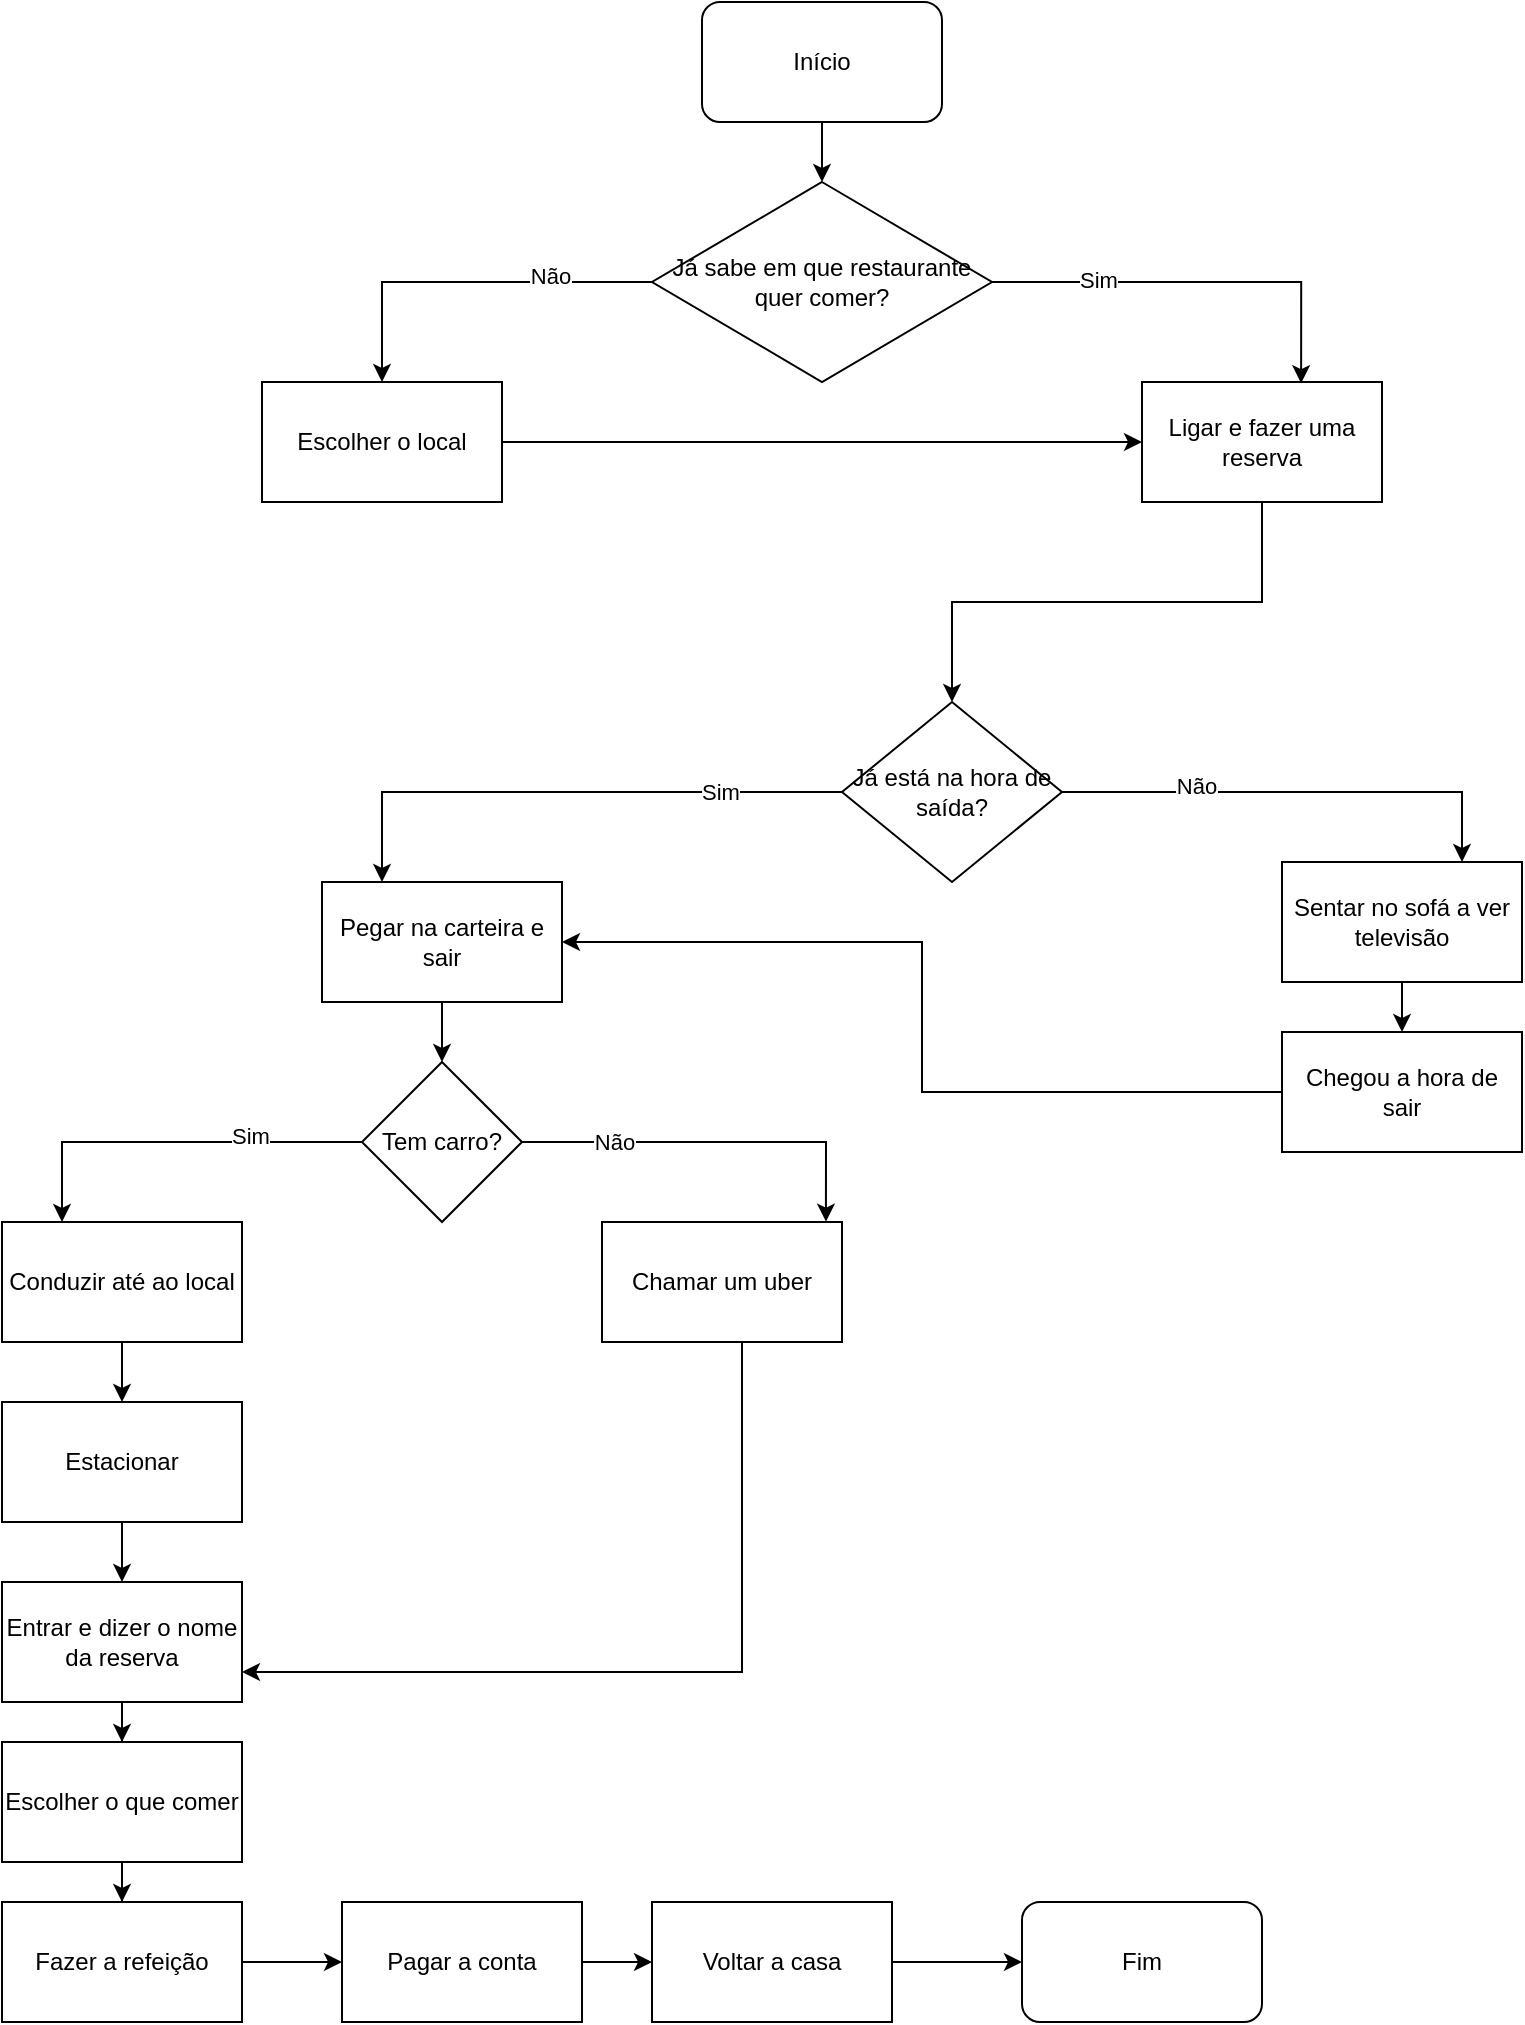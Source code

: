 <mxfile version="24.0.7" type="device">
  <diagram name="Página-1" id="133wJ9Jbnx5yE9YCqGvj">
    <mxGraphModel dx="1050" dy="577" grid="1" gridSize="10" guides="1" tooltips="1" connect="1" arrows="1" fold="1" page="1" pageScale="1" pageWidth="827" pageHeight="1169" math="0" shadow="0">
      <root>
        <mxCell id="0" />
        <mxCell id="1" parent="0" />
        <mxCell id="tJa88EizCj217IpPwyDx-3" value="" style="edgeStyle=orthogonalEdgeStyle;rounded=0;orthogonalLoop=1;jettySize=auto;html=1;" edge="1" parent="1" source="tJa88EizCj217IpPwyDx-1" target="tJa88EizCj217IpPwyDx-2">
          <mxGeometry relative="1" as="geometry" />
        </mxCell>
        <mxCell id="tJa88EizCj217IpPwyDx-1" value="Início" style="rounded=1;whiteSpace=wrap;html=1;" vertex="1" parent="1">
          <mxGeometry x="380" y="10" width="120" height="60" as="geometry" />
        </mxCell>
        <mxCell id="tJa88EizCj217IpPwyDx-6" style="edgeStyle=orthogonalEdgeStyle;rounded=0;orthogonalLoop=1;jettySize=auto;html=1;entryX=0.5;entryY=0;entryDx=0;entryDy=0;" edge="1" parent="1" source="tJa88EizCj217IpPwyDx-2" target="tJa88EizCj217IpPwyDx-5">
          <mxGeometry relative="1" as="geometry" />
        </mxCell>
        <mxCell id="tJa88EizCj217IpPwyDx-7" value="Não" style="edgeLabel;html=1;align=center;verticalAlign=middle;resizable=0;points=[];" vertex="1" connectable="0" parent="tJa88EizCj217IpPwyDx-6">
          <mxGeometry x="-0.447" y="-3" relative="1" as="geometry">
            <mxPoint as="offset" />
          </mxGeometry>
        </mxCell>
        <mxCell id="tJa88EizCj217IpPwyDx-2" value="Já sabe em que restaurante quer comer?" style="rhombus;whiteSpace=wrap;html=1;" vertex="1" parent="1">
          <mxGeometry x="355" y="100" width="170" height="100" as="geometry" />
        </mxCell>
        <mxCell id="tJa88EizCj217IpPwyDx-23" value="" style="edgeStyle=orthogonalEdgeStyle;rounded=0;orthogonalLoop=1;jettySize=auto;html=1;entryX=0.5;entryY=0;entryDx=0;entryDy=0;" edge="1" parent="1" source="tJa88EizCj217IpPwyDx-4" target="tJa88EizCj217IpPwyDx-22">
          <mxGeometry relative="1" as="geometry">
            <Array as="points">
              <mxPoint x="660" y="310" />
              <mxPoint x="505" y="310" />
            </Array>
          </mxGeometry>
        </mxCell>
        <mxCell id="tJa88EizCj217IpPwyDx-4" value="Ligar e fazer uma reserva" style="rounded=0;whiteSpace=wrap;html=1;" vertex="1" parent="1">
          <mxGeometry x="600" y="200" width="120" height="60" as="geometry" />
        </mxCell>
        <mxCell id="tJa88EizCj217IpPwyDx-11" style="edgeStyle=orthogonalEdgeStyle;rounded=0;orthogonalLoop=1;jettySize=auto;html=1;entryX=0;entryY=0.5;entryDx=0;entryDy=0;" edge="1" parent="1" source="tJa88EizCj217IpPwyDx-5" target="tJa88EizCj217IpPwyDx-4">
          <mxGeometry relative="1" as="geometry" />
        </mxCell>
        <mxCell id="tJa88EizCj217IpPwyDx-5" value="Escolher o local" style="rounded=0;whiteSpace=wrap;html=1;" vertex="1" parent="1">
          <mxGeometry x="160" y="200" width="120" height="60" as="geometry" />
        </mxCell>
        <mxCell id="tJa88EizCj217IpPwyDx-8" style="edgeStyle=orthogonalEdgeStyle;rounded=0;orthogonalLoop=1;jettySize=auto;html=1;entryX=0.663;entryY=0.01;entryDx=0;entryDy=0;entryPerimeter=0;" edge="1" parent="1" source="tJa88EizCj217IpPwyDx-2" target="tJa88EizCj217IpPwyDx-4">
          <mxGeometry relative="1" as="geometry" />
        </mxCell>
        <mxCell id="tJa88EizCj217IpPwyDx-9" value="Sim" style="edgeLabel;html=1;align=center;verticalAlign=middle;resizable=0;points=[];" vertex="1" connectable="0" parent="tJa88EizCj217IpPwyDx-8">
          <mxGeometry x="-0.485" y="1" relative="1" as="geometry">
            <mxPoint as="offset" />
          </mxGeometry>
        </mxCell>
        <mxCell id="tJa88EizCj217IpPwyDx-42" value="" style="edgeStyle=orthogonalEdgeStyle;rounded=0;orthogonalLoop=1;jettySize=auto;html=1;" edge="1" parent="1" source="tJa88EizCj217IpPwyDx-12" target="tJa88EizCj217IpPwyDx-41">
          <mxGeometry relative="1" as="geometry" />
        </mxCell>
        <mxCell id="tJa88EizCj217IpPwyDx-12" value="Fazer a refeição" style="rounded=0;whiteSpace=wrap;html=1;" vertex="1" parent="1">
          <mxGeometry x="30" y="960" width="120" height="60" as="geometry" />
        </mxCell>
        <mxCell id="tJa88EizCj217IpPwyDx-40" value="" style="edgeStyle=orthogonalEdgeStyle;rounded=0;orthogonalLoop=1;jettySize=auto;html=1;" edge="1" parent="1" source="tJa88EizCj217IpPwyDx-13" target="tJa88EizCj217IpPwyDx-12">
          <mxGeometry relative="1" as="geometry" />
        </mxCell>
        <mxCell id="tJa88EizCj217IpPwyDx-13" value="Escolher o que comer" style="rounded=0;whiteSpace=wrap;html=1;" vertex="1" parent="1">
          <mxGeometry x="30" y="880" width="120" height="60" as="geometry" />
        </mxCell>
        <mxCell id="tJa88EizCj217IpPwyDx-39" value="" style="edgeStyle=orthogonalEdgeStyle;rounded=0;orthogonalLoop=1;jettySize=auto;html=1;" edge="1" parent="1" source="tJa88EizCj217IpPwyDx-14" target="tJa88EizCj217IpPwyDx-13">
          <mxGeometry relative="1" as="geometry" />
        </mxCell>
        <mxCell id="tJa88EizCj217IpPwyDx-14" value="Entrar e dizer o nome da reserva" style="rounded=0;whiteSpace=wrap;html=1;" vertex="1" parent="1">
          <mxGeometry x="30" y="800" width="120" height="60" as="geometry" />
        </mxCell>
        <mxCell id="tJa88EizCj217IpPwyDx-37" value="" style="edgeStyle=orthogonalEdgeStyle;rounded=0;orthogonalLoop=1;jettySize=auto;html=1;" edge="1" parent="1" source="tJa88EizCj217IpPwyDx-15" target="tJa88EizCj217IpPwyDx-14">
          <mxGeometry relative="1" as="geometry" />
        </mxCell>
        <mxCell id="tJa88EizCj217IpPwyDx-15" value="Estacionar" style="rounded=0;whiteSpace=wrap;html=1;" vertex="1" parent="1">
          <mxGeometry x="30" y="710" width="120" height="60" as="geometry" />
        </mxCell>
        <mxCell id="tJa88EizCj217IpPwyDx-35" style="edgeStyle=orthogonalEdgeStyle;rounded=0;orthogonalLoop=1;jettySize=auto;html=1;entryX=1;entryY=0.5;entryDx=0;entryDy=0;" edge="1" parent="1" source="tJa88EizCj217IpPwyDx-16" target="tJa88EizCj217IpPwyDx-19">
          <mxGeometry relative="1" as="geometry" />
        </mxCell>
        <mxCell id="tJa88EizCj217IpPwyDx-16" value="Chegou a hora de sair" style="rounded=0;whiteSpace=wrap;html=1;" vertex="1" parent="1">
          <mxGeometry x="670" y="525" width="120" height="60" as="geometry" />
        </mxCell>
        <mxCell id="tJa88EizCj217IpPwyDx-38" style="edgeStyle=orthogonalEdgeStyle;rounded=0;orthogonalLoop=1;jettySize=auto;html=1;entryX=1;entryY=0.75;entryDx=0;entryDy=0;" edge="1" parent="1" source="tJa88EizCj217IpPwyDx-17" target="tJa88EizCj217IpPwyDx-14">
          <mxGeometry relative="1" as="geometry">
            <Array as="points">
              <mxPoint x="400" y="845" />
            </Array>
          </mxGeometry>
        </mxCell>
        <mxCell id="tJa88EizCj217IpPwyDx-17" value="Chamar um uber" style="rounded=0;whiteSpace=wrap;html=1;" vertex="1" parent="1">
          <mxGeometry x="330" y="620" width="120" height="60" as="geometry" />
        </mxCell>
        <mxCell id="tJa88EizCj217IpPwyDx-36" value="" style="edgeStyle=orthogonalEdgeStyle;rounded=0;orthogonalLoop=1;jettySize=auto;html=1;" edge="1" parent="1" source="tJa88EizCj217IpPwyDx-18" target="tJa88EizCj217IpPwyDx-15">
          <mxGeometry relative="1" as="geometry" />
        </mxCell>
        <mxCell id="tJa88EizCj217IpPwyDx-18" value="Conduzir até ao local" style="rounded=0;whiteSpace=wrap;html=1;" vertex="1" parent="1">
          <mxGeometry x="30" y="620" width="120" height="60" as="geometry" />
        </mxCell>
        <mxCell id="tJa88EizCj217IpPwyDx-29" value="" style="edgeStyle=orthogonalEdgeStyle;rounded=0;orthogonalLoop=1;jettySize=auto;html=1;" edge="1" parent="1" source="tJa88EizCj217IpPwyDx-19" target="tJa88EizCj217IpPwyDx-28">
          <mxGeometry relative="1" as="geometry" />
        </mxCell>
        <mxCell id="tJa88EizCj217IpPwyDx-19" value="Pegar na carteira e sair" style="rounded=0;whiteSpace=wrap;html=1;" vertex="1" parent="1">
          <mxGeometry x="190" y="450" width="120" height="60" as="geometry" />
        </mxCell>
        <mxCell id="tJa88EizCj217IpPwyDx-34" value="" style="edgeStyle=orthogonalEdgeStyle;rounded=0;orthogonalLoop=1;jettySize=auto;html=1;" edge="1" parent="1" source="tJa88EizCj217IpPwyDx-20" target="tJa88EizCj217IpPwyDx-16">
          <mxGeometry relative="1" as="geometry" />
        </mxCell>
        <mxCell id="tJa88EizCj217IpPwyDx-20" value="Sentar no sofá a ver televisão" style="rounded=0;whiteSpace=wrap;html=1;" vertex="1" parent="1">
          <mxGeometry x="670" y="440" width="120" height="60" as="geometry" />
        </mxCell>
        <mxCell id="tJa88EizCj217IpPwyDx-24" style="edgeStyle=orthogonalEdgeStyle;rounded=0;orthogonalLoop=1;jettySize=auto;html=1;entryX=0.25;entryY=0;entryDx=0;entryDy=0;" edge="1" parent="1" source="tJa88EizCj217IpPwyDx-22" target="tJa88EizCj217IpPwyDx-19">
          <mxGeometry relative="1" as="geometry" />
        </mxCell>
        <mxCell id="tJa88EizCj217IpPwyDx-25" value="Sim" style="edgeLabel;html=1;align=center;verticalAlign=middle;resizable=0;points=[];" vertex="1" connectable="0" parent="tJa88EizCj217IpPwyDx-24">
          <mxGeometry x="-0.556" relative="1" as="geometry">
            <mxPoint as="offset" />
          </mxGeometry>
        </mxCell>
        <mxCell id="tJa88EizCj217IpPwyDx-26" style="edgeStyle=orthogonalEdgeStyle;rounded=0;orthogonalLoop=1;jettySize=auto;html=1;entryX=0.75;entryY=0;entryDx=0;entryDy=0;" edge="1" parent="1" source="tJa88EizCj217IpPwyDx-22" target="tJa88EizCj217IpPwyDx-20">
          <mxGeometry relative="1" as="geometry" />
        </mxCell>
        <mxCell id="tJa88EizCj217IpPwyDx-27" value="Não" style="edgeLabel;html=1;align=center;verticalAlign=middle;resizable=0;points=[];" vertex="1" connectable="0" parent="tJa88EizCj217IpPwyDx-26">
          <mxGeometry x="-0.431" y="3" relative="1" as="geometry">
            <mxPoint as="offset" />
          </mxGeometry>
        </mxCell>
        <mxCell id="tJa88EizCj217IpPwyDx-22" value="Já está na hora de saída?" style="rhombus;whiteSpace=wrap;html=1;" vertex="1" parent="1">
          <mxGeometry x="450" y="360" width="110" height="90" as="geometry" />
        </mxCell>
        <mxCell id="tJa88EizCj217IpPwyDx-30" style="edgeStyle=orthogonalEdgeStyle;rounded=0;orthogonalLoop=1;jettySize=auto;html=1;entryX=0.25;entryY=0;entryDx=0;entryDy=0;" edge="1" parent="1" source="tJa88EizCj217IpPwyDx-28" target="tJa88EizCj217IpPwyDx-18">
          <mxGeometry relative="1" as="geometry" />
        </mxCell>
        <mxCell id="tJa88EizCj217IpPwyDx-31" value="Sim" style="edgeLabel;html=1;align=center;verticalAlign=middle;resizable=0;points=[];" vertex="1" connectable="0" parent="tJa88EizCj217IpPwyDx-30">
          <mxGeometry x="-0.408" y="-3" relative="1" as="geometry">
            <mxPoint as="offset" />
          </mxGeometry>
        </mxCell>
        <mxCell id="tJa88EizCj217IpPwyDx-28" value="Tem carro?" style="rhombus;whiteSpace=wrap;html=1;" vertex="1" parent="1">
          <mxGeometry x="210" y="540" width="80" height="80" as="geometry" />
        </mxCell>
        <mxCell id="tJa88EizCj217IpPwyDx-32" style="edgeStyle=orthogonalEdgeStyle;rounded=0;orthogonalLoop=1;jettySize=auto;html=1;entryX=0.933;entryY=-0.003;entryDx=0;entryDy=0;entryPerimeter=0;" edge="1" parent="1" source="tJa88EizCj217IpPwyDx-28" target="tJa88EizCj217IpPwyDx-17">
          <mxGeometry relative="1" as="geometry" />
        </mxCell>
        <mxCell id="tJa88EizCj217IpPwyDx-33" value="Não" style="edgeLabel;html=1;align=center;verticalAlign=middle;resizable=0;points=[];" vertex="1" connectable="0" parent="tJa88EizCj217IpPwyDx-32">
          <mxGeometry x="-0.525" relative="1" as="geometry">
            <mxPoint as="offset" />
          </mxGeometry>
        </mxCell>
        <mxCell id="tJa88EizCj217IpPwyDx-45" value="" style="edgeStyle=orthogonalEdgeStyle;rounded=0;orthogonalLoop=1;jettySize=auto;html=1;" edge="1" parent="1" source="tJa88EizCj217IpPwyDx-41" target="tJa88EizCj217IpPwyDx-43">
          <mxGeometry relative="1" as="geometry" />
        </mxCell>
        <mxCell id="tJa88EizCj217IpPwyDx-41" value="Pagar a conta" style="rounded=0;whiteSpace=wrap;html=1;" vertex="1" parent="1">
          <mxGeometry x="200" y="960" width="120" height="60" as="geometry" />
        </mxCell>
        <mxCell id="tJa88EizCj217IpPwyDx-47" value="" style="edgeStyle=orthogonalEdgeStyle;rounded=0;orthogonalLoop=1;jettySize=auto;html=1;" edge="1" parent="1" source="tJa88EizCj217IpPwyDx-43" target="tJa88EizCj217IpPwyDx-46">
          <mxGeometry relative="1" as="geometry" />
        </mxCell>
        <mxCell id="tJa88EizCj217IpPwyDx-43" value="Voltar a casa" style="rounded=0;whiteSpace=wrap;html=1;" vertex="1" parent="1">
          <mxGeometry x="355" y="960" width="120" height="60" as="geometry" />
        </mxCell>
        <mxCell id="tJa88EizCj217IpPwyDx-46" value="Fim" style="rounded=1;whiteSpace=wrap;html=1;" vertex="1" parent="1">
          <mxGeometry x="540" y="960" width="120" height="60" as="geometry" />
        </mxCell>
      </root>
    </mxGraphModel>
  </diagram>
</mxfile>
